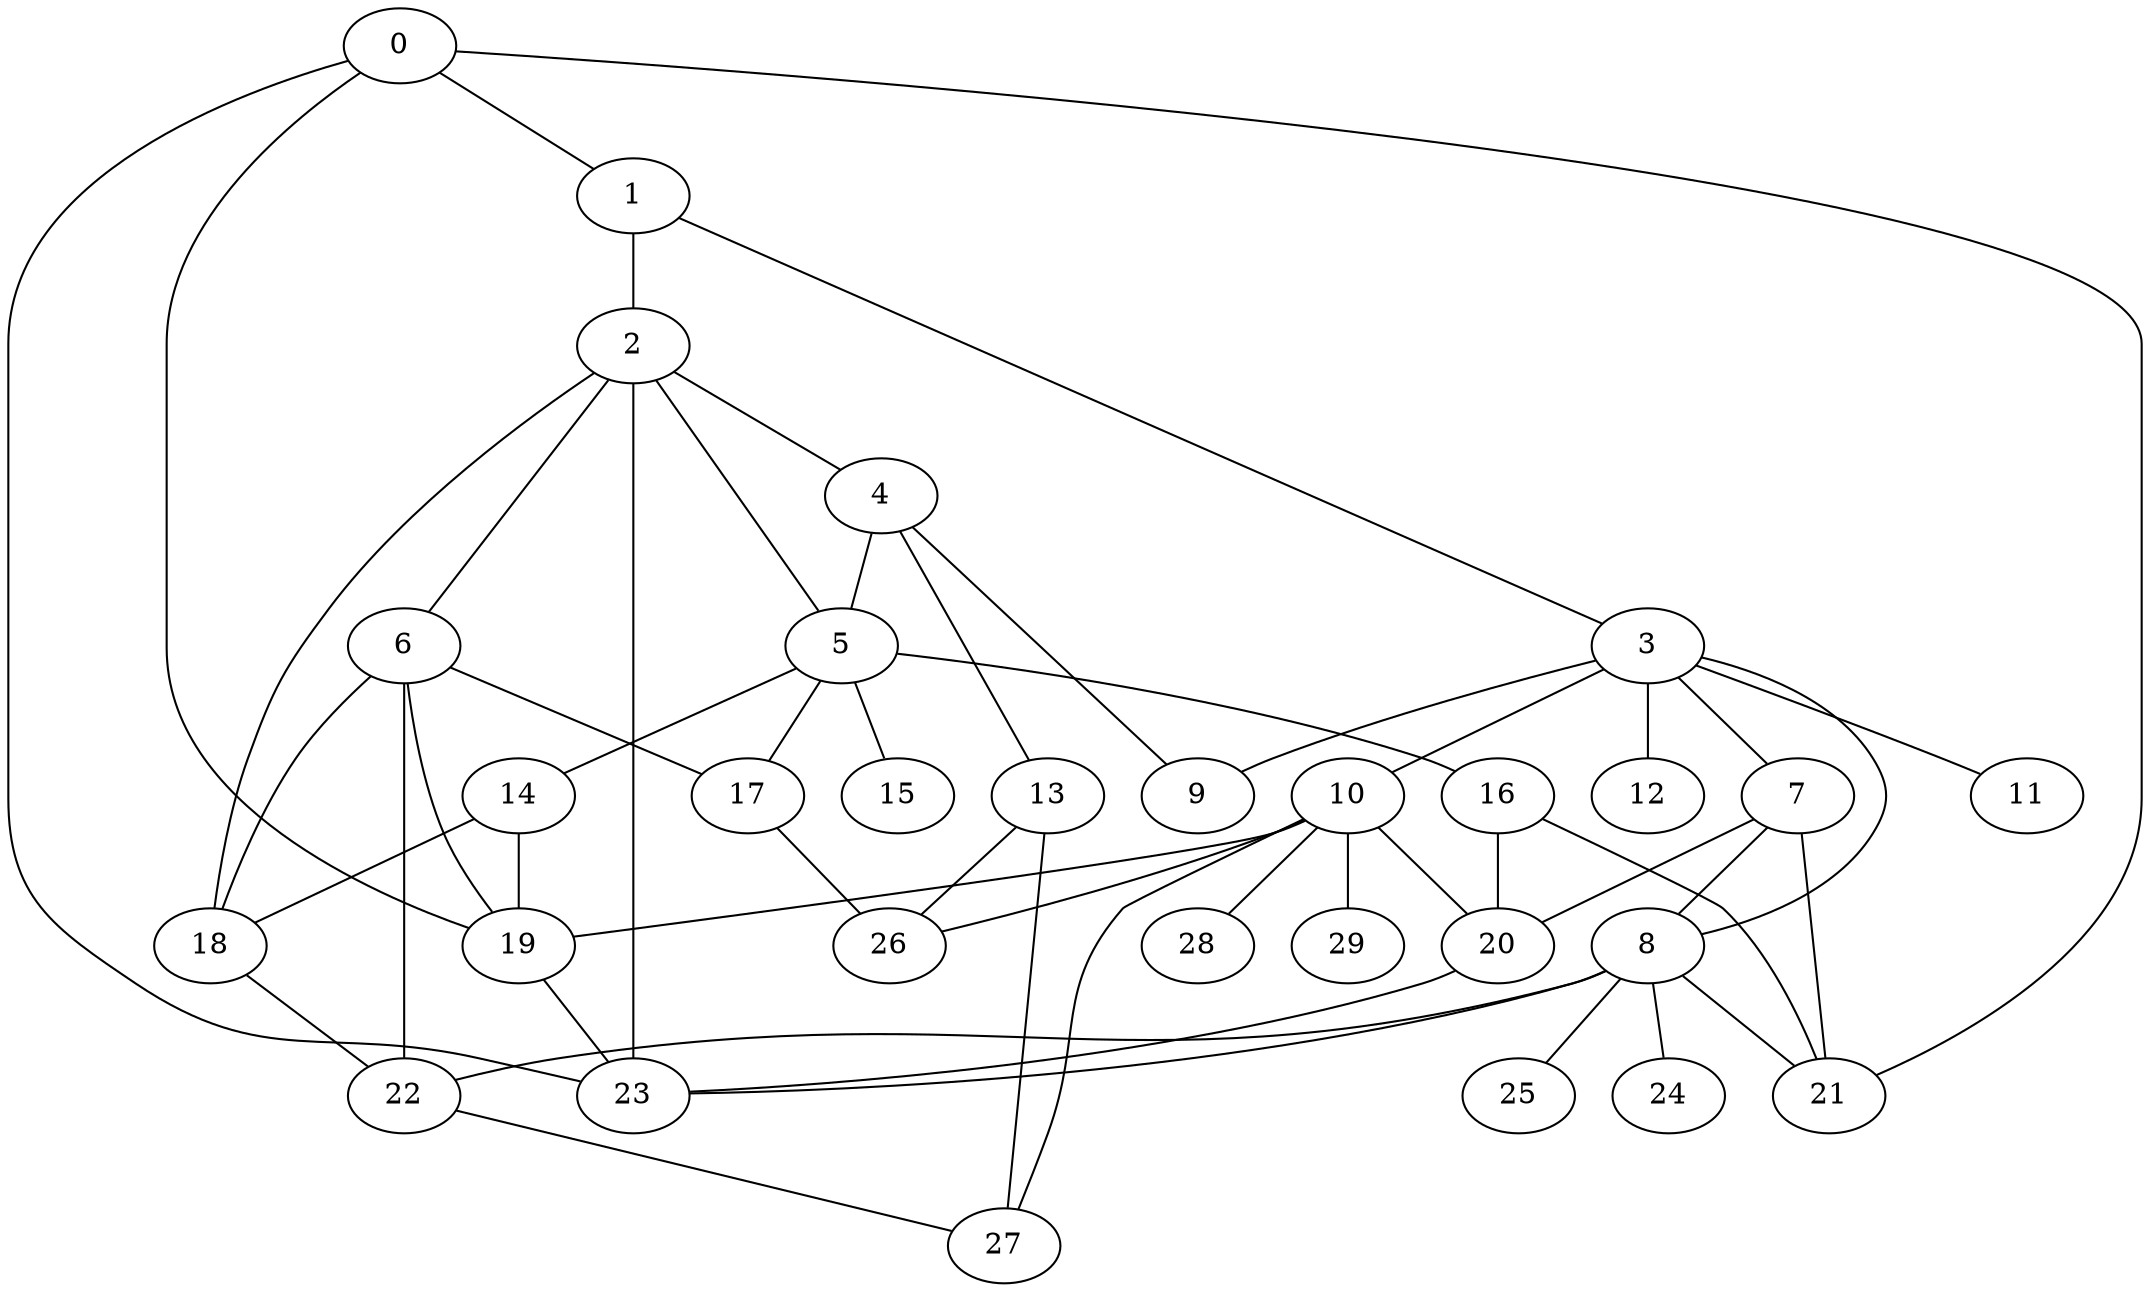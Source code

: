 
graph graphname {
    0 -- 1
0 -- 21
0 -- 23
0 -- 19
1 -- 2
1 -- 3
2 -- 4
2 -- 5
2 -- 6
2 -- 18
2 -- 23
3 -- 7
3 -- 8
3 -- 9
3 -- 10
3 -- 11
3 -- 12
4 -- 13
4 -- 9
4 -- 5
5 -- 16
5 -- 17
5 -- 14
5 -- 15
6 -- 19
6 -- 18
6 -- 17
6 -- 22
7 -- 20
7 -- 21
7 -- 8
8 -- 21
8 -- 22
8 -- 23
8 -- 24
8 -- 25
10 -- 27
10 -- 26
10 -- 28
10 -- 29
10 -- 19
10 -- 20
13 -- 26
13 -- 27
14 -- 18
14 -- 19
16 -- 21
16 -- 20
17 -- 26
18 -- 22
19 -- 23
20 -- 23
22 -- 27

}
